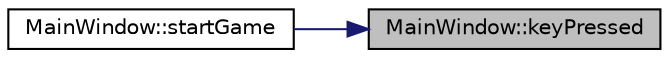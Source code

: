 digraph "MainWindow::keyPressed"
{
 // LATEX_PDF_SIZE
  edge [fontname="Helvetica",fontsize="10",labelfontname="Helvetica",labelfontsize="10"];
  node [fontname="Helvetica",fontsize="10",shape=record];
  rankdir="RL";
  Node1 [label="MainWindow::keyPressed",height=0.2,width=0.4,color="black", fillcolor="grey75", style="filled", fontcolor="black",tooltip="SIGNAL keyPressed - emit key has been pressed by user."];
  Node1 -> Node2 [dir="back",color="midnightblue",fontsize="10",style="solid",fontname="Helvetica"];
  Node2 [label="MainWindow::startGame",height=0.2,width=0.4,color="black", fillcolor="white", style="filled",URL="$class_main_window.html#aa05813d353cccf400d3561cc309089af",tooltip="startGame"];
}
